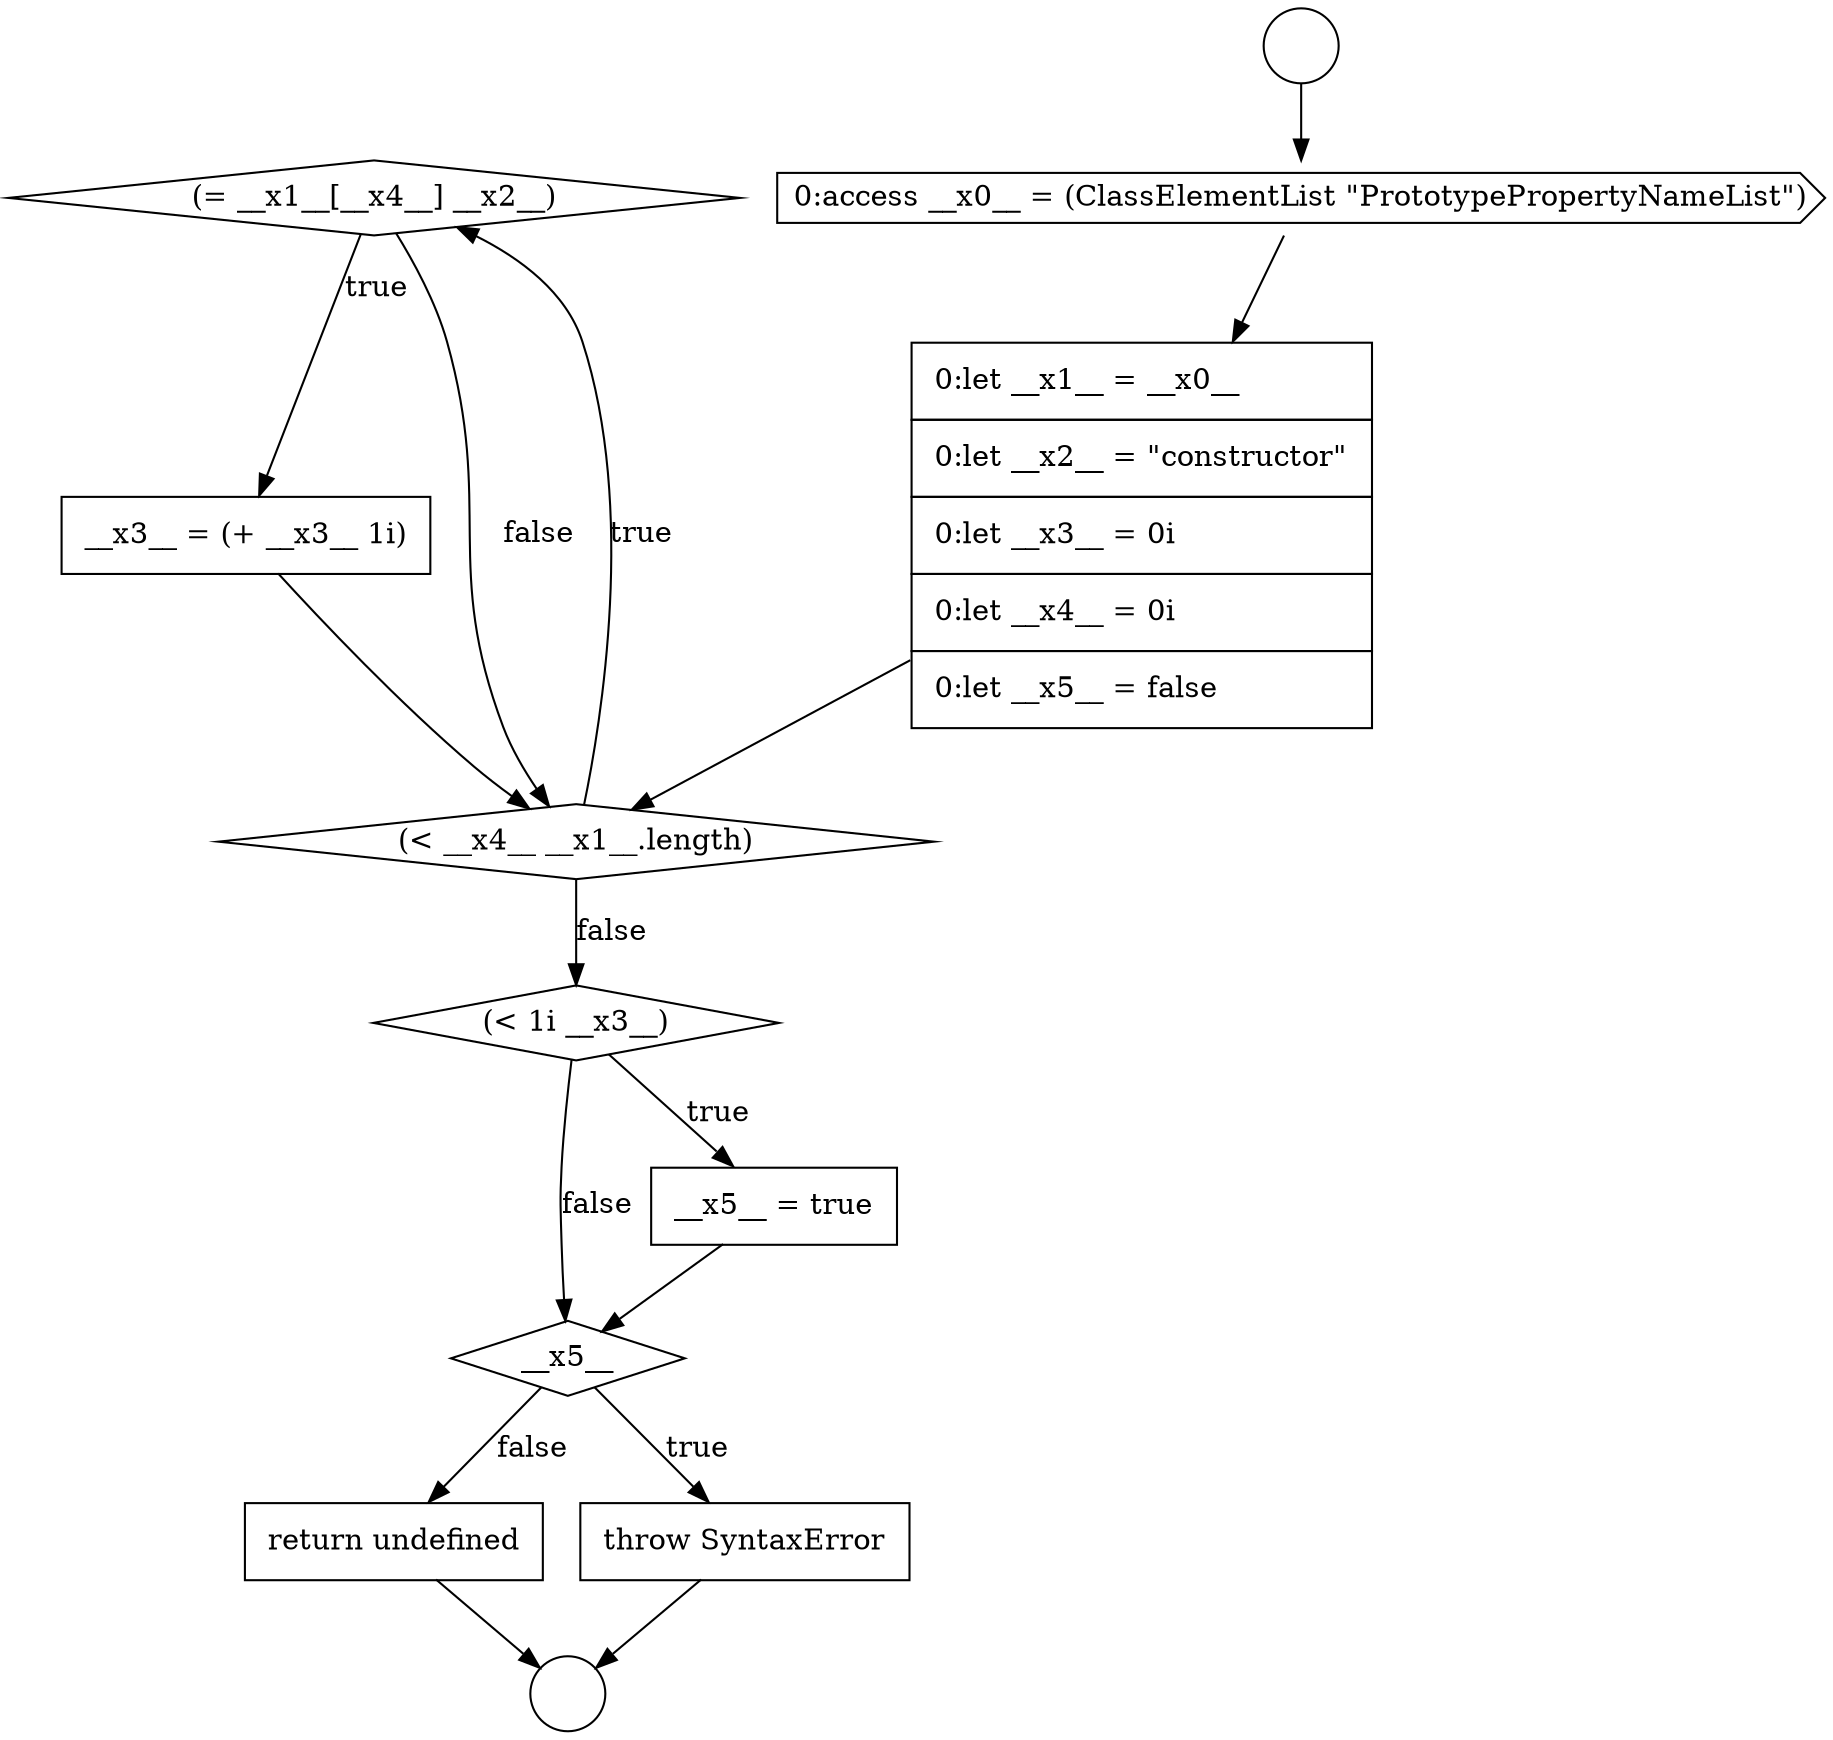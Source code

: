 digraph {
  node19611 [shape=diamond, label=<<font color="black">(= __x1__[__x4__] __x2__)</font>> color="black" fillcolor="white" style=filled]
  node19617 [shape=none, margin=0, label=<<font color="black">
    <table border="0" cellborder="1" cellspacing="0" cellpadding="10">
      <tr><td align="left">return undefined</td></tr>
    </table>
  </font>> color="black" fillcolor="white" style=filled]
  node19608 [shape=cds, label=<<font color="black">0:access __x0__ = (ClassElementList &quot;PrototypePropertyNameList&quot;)</font>> color="black" fillcolor="white" style=filled]
  node19612 [shape=none, margin=0, label=<<font color="black">
    <table border="0" cellborder="1" cellspacing="0" cellpadding="10">
      <tr><td align="left">__x3__ = (+ __x3__ 1i)</td></tr>
    </table>
  </font>> color="black" fillcolor="white" style=filled]
  node19615 [shape=diamond, label=<<font color="black">__x5__</font>> color="black" fillcolor="white" style=filled]
  node19607 [shape=circle label=" " color="black" fillcolor="white" style=filled]
  node19609 [shape=none, margin=0, label=<<font color="black">
    <table border="0" cellborder="1" cellspacing="0" cellpadding="10">
      <tr><td align="left">0:let __x1__ = __x0__</td></tr>
      <tr><td align="left">0:let __x2__ = &quot;constructor&quot;</td></tr>
      <tr><td align="left">0:let __x3__ = 0i</td></tr>
      <tr><td align="left">0:let __x4__ = 0i</td></tr>
      <tr><td align="left">0:let __x5__ = false</td></tr>
    </table>
  </font>> color="black" fillcolor="white" style=filled]
  node19606 [shape=circle label=" " color="black" fillcolor="white" style=filled]
  node19616 [shape=none, margin=0, label=<<font color="black">
    <table border="0" cellborder="1" cellspacing="0" cellpadding="10">
      <tr><td align="left">throw SyntaxError</td></tr>
    </table>
  </font>> color="black" fillcolor="white" style=filled]
  node19613 [shape=diamond, label=<<font color="black">(&lt; 1i __x3__)</font>> color="black" fillcolor="white" style=filled]
  node19610 [shape=diamond, label=<<font color="black">(&lt; __x4__ __x1__.length)</font>> color="black" fillcolor="white" style=filled]
  node19614 [shape=none, margin=0, label=<<font color="black">
    <table border="0" cellborder="1" cellspacing="0" cellpadding="10">
      <tr><td align="left">__x5__ = true</td></tr>
    </table>
  </font>> color="black" fillcolor="white" style=filled]
  node19610 -> node19611 [label=<<font color="black">true</font>> color="black"]
  node19610 -> node19613 [label=<<font color="black">false</font>> color="black"]
  node19614 -> node19615 [ color="black"]
  node19612 -> node19610 [ color="black"]
  node19608 -> node19609 [ color="black"]
  node19609 -> node19610 [ color="black"]
  node19613 -> node19614 [label=<<font color="black">true</font>> color="black"]
  node19613 -> node19615 [label=<<font color="black">false</font>> color="black"]
  node19616 -> node19607 [ color="black"]
  node19611 -> node19612 [label=<<font color="black">true</font>> color="black"]
  node19611 -> node19610 [label=<<font color="black">false</font>> color="black"]
  node19615 -> node19616 [label=<<font color="black">true</font>> color="black"]
  node19615 -> node19617 [label=<<font color="black">false</font>> color="black"]
  node19606 -> node19608 [ color="black"]
  node19617 -> node19607 [ color="black"]
}
